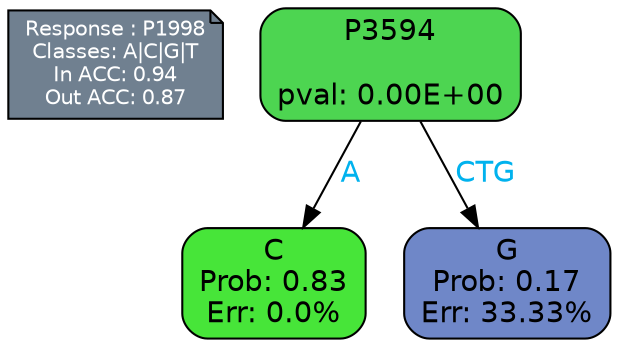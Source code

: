 digraph Tree {
node [shape=box, style="filled, rounded", color="black", fontname=helvetica] ;
graph [ranksep=equally, splines=polylines, bgcolor=transparent, dpi=600] ;
edge [fontname=helvetica] ;
LEGEND [label="Response : P1998
Classes: A|C|G|T
In ACC: 0.94
Out ACC: 0.87
",shape=note,align=left,style=filled,fillcolor="slategray",fontcolor="white",fontsize=10];1 [label="P3594

pval: 0.00E+00", fillcolor="#4dd551"] ;
2 [label="C
Prob: 0.83
Err: 0.0%", fillcolor="#47e539"] ;
3 [label="G
Prob: 0.17
Err: 33.33%", fillcolor="#6f87c8"] ;
1 -> 2 [label="A",fontcolor=deepskyblue2] ;
1 -> 3 [label="CTG",fontcolor=deepskyblue2] ;
{rank = same; 2;3;}{rank = same; LEGEND;1;}}